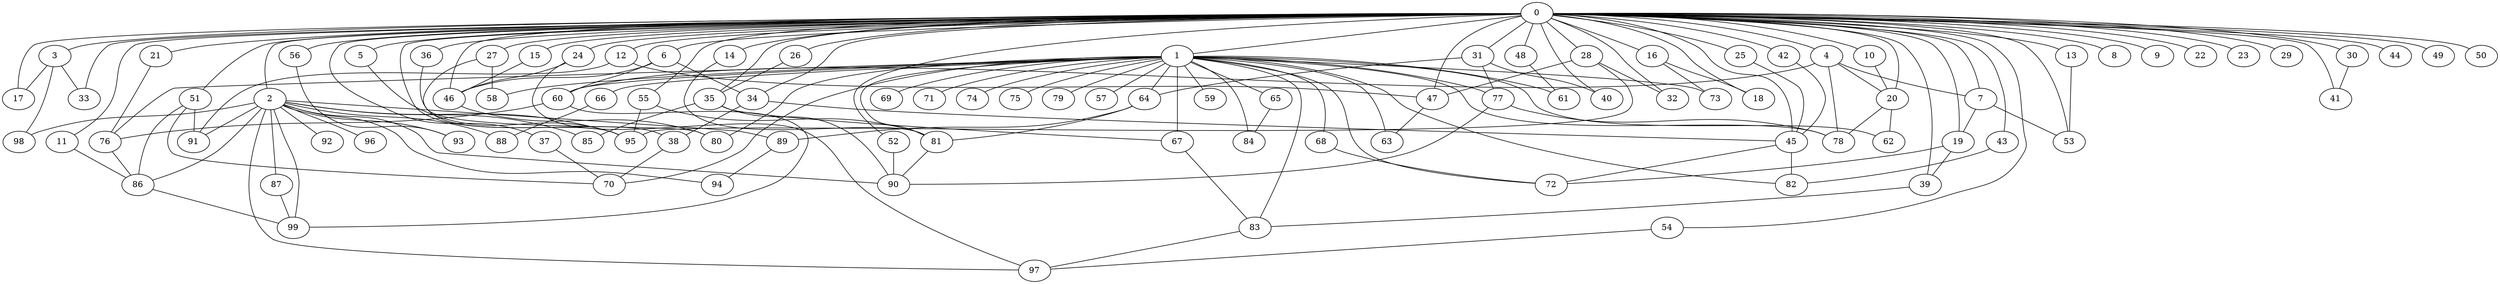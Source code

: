 
graph graphname {
    0 -- 1
0 -- 2
0 -- 3
0 -- 4
0 -- 5
0 -- 6
0 -- 7
0 -- 8
0 -- 9
0 -- 10
0 -- 11
0 -- 12
0 -- 13
0 -- 14
0 -- 15
0 -- 16
0 -- 17
0 -- 18
0 -- 19
0 -- 20
0 -- 21
0 -- 22
0 -- 23
0 -- 24
0 -- 25
0 -- 26
0 -- 27
0 -- 28
0 -- 29
0 -- 30
0 -- 31
0 -- 32
0 -- 33
0 -- 34
0 -- 35
0 -- 36
0 -- 37
0 -- 38
0 -- 39
0 -- 40
0 -- 41
0 -- 42
0 -- 43
0 -- 44
0 -- 45
0 -- 46
0 -- 47
0 -- 48
0 -- 49
0 -- 50
0 -- 51
0 -- 52
0 -- 53
0 -- 54
0 -- 55
0 -- 56
1 -- 57
1 -- 58
1 -- 59
1 -- 60
1 -- 61
1 -- 62
1 -- 63
1 -- 64
1 -- 65
1 -- 66
1 -- 67
1 -- 68
1 -- 69
1 -- 70
1 -- 71
1 -- 72
1 -- 73
1 -- 74
1 -- 75
1 -- 76
1 -- 77
1 -- 78
1 -- 79
1 -- 80
1 -- 81
1 -- 82
1 -- 83
1 -- 84
2 -- 96
2 -- 98
2 -- 99
2 -- 97
2 -- 85
2 -- 86
2 -- 87
2 -- 88
2 -- 89
2 -- 90
2 -- 91
2 -- 92
2 -- 93
2 -- 94
2 -- 95
3 -- 17
3 -- 98
3 -- 33
4 -- 78
4 -- 60
4 -- 20
4 -- 7
5 -- 95
6 -- 34
6 -- 60
6 -- 46
7 -- 19
7 -- 53
10 -- 20
11 -- 86
12 -- 47
12 -- 91
13 -- 53
14 -- 81
15 -- 46
16 -- 73
16 -- 18
19 -- 72
19 -- 39
20 -- 78
20 -- 62
21 -- 76
24 -- 46
24 -- 97
25 -- 45
26 -- 35
27 -- 95
27 -- 58
28 -- 47
28 -- 32
28 -- 95
30 -- 41
31 -- 40
31 -- 77
31 -- 64
34 -- 38
34 -- 45
35 -- 67
35 -- 85
35 -- 90
36 -- 80
37 -- 70
38 -- 70
39 -- 83
42 -- 45
43 -- 82
45 -- 82
45 -- 72
46 -- 80
47 -- 63
48 -- 61
51 -- 86
51 -- 70
51 -- 91
52 -- 90
54 -- 97
55 -- 81
55 -- 95
56 -- 93
60 -- 99
60 -- 76
64 -- 89
64 -- 81
65 -- 84
66 -- 88
67 -- 83
68 -- 72
76 -- 86
77 -- 90
77 -- 78
81 -- 90
83 -- 97
86 -- 99
87 -- 99
89 -- 94

}
